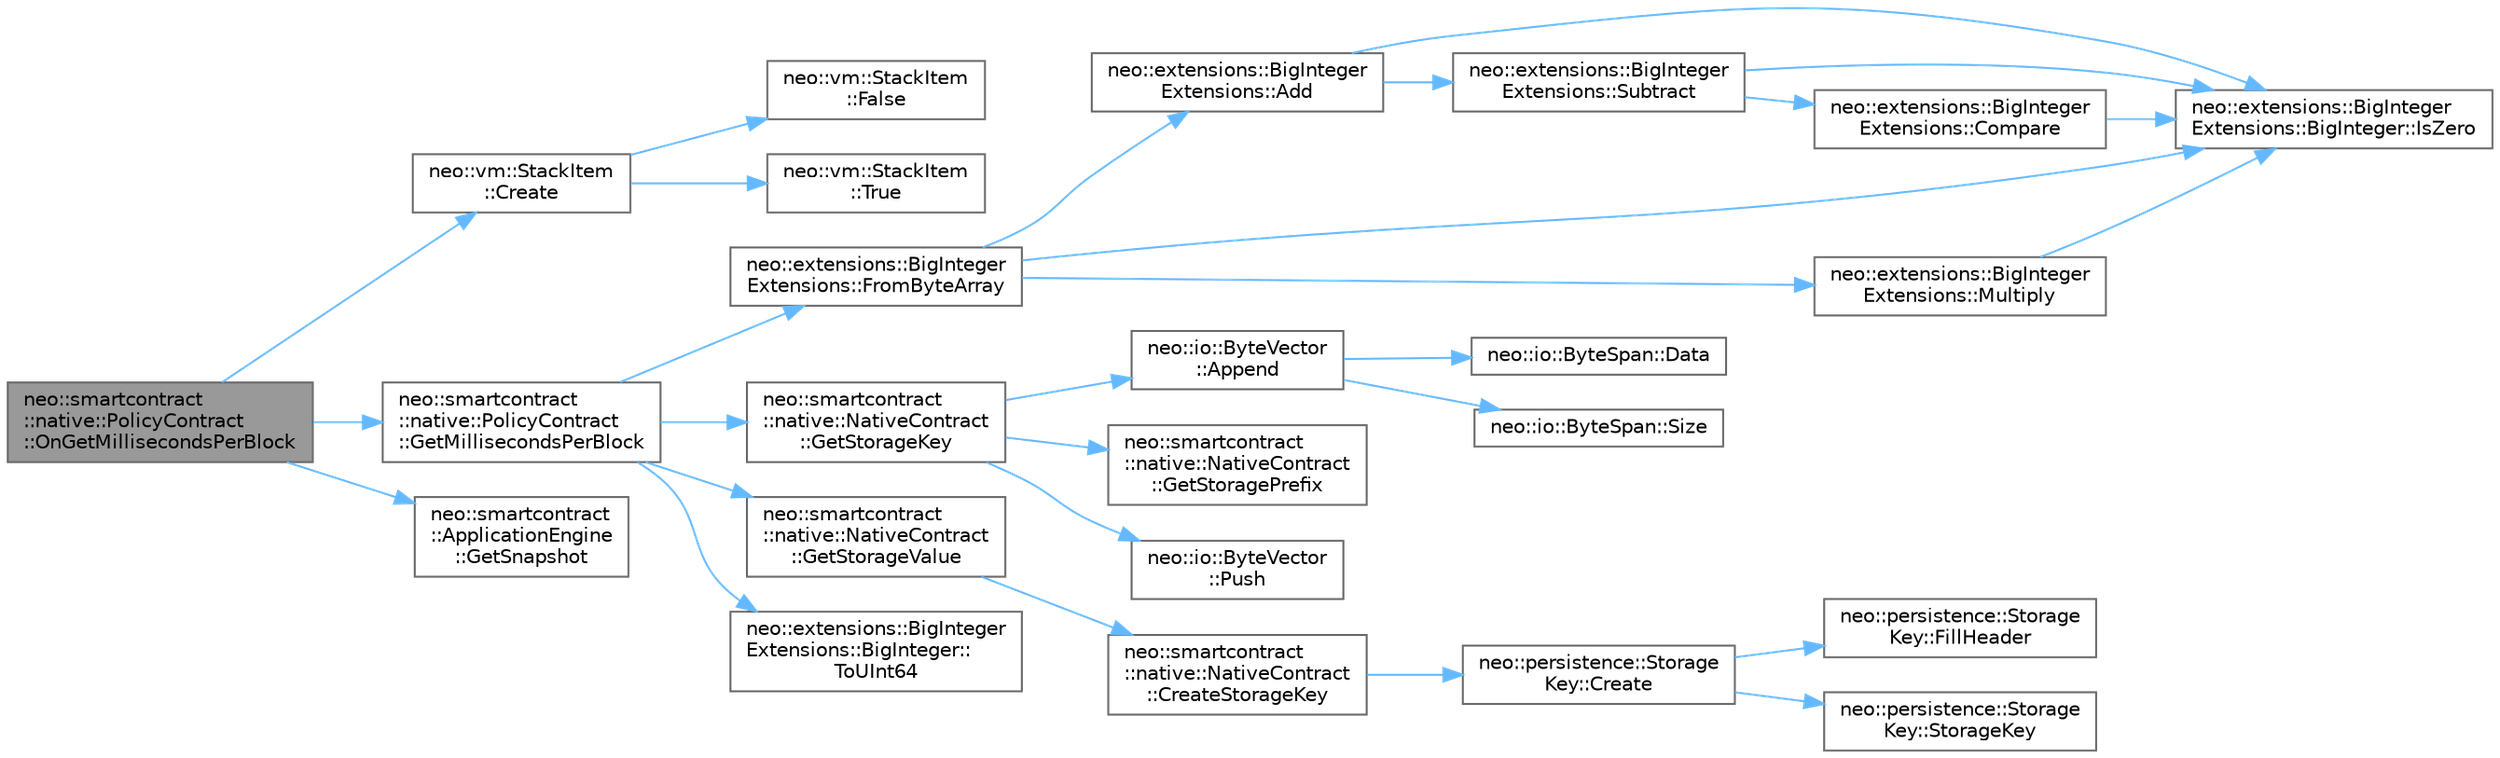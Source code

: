 digraph "neo::smartcontract::native::PolicyContract::OnGetMillisecondsPerBlock"
{
 // LATEX_PDF_SIZE
  bgcolor="transparent";
  edge [fontname=Helvetica,fontsize=10,labelfontname=Helvetica,labelfontsize=10];
  node [fontname=Helvetica,fontsize=10,shape=box,height=0.2,width=0.4];
  rankdir="LR";
  Node1 [id="Node000001",label="neo::smartcontract\l::native::PolicyContract\l::OnGetMillisecondsPerBlock",height=0.2,width=0.4,color="gray40", fillcolor="grey60", style="filled", fontcolor="black",tooltip="Handles the getMillisecondsPerBlock method."];
  Node1 -> Node2 [id="edge28_Node000001_Node000002",color="steelblue1",style="solid",tooltip=" "];
  Node2 [id="Node000002",label="neo::vm::StackItem\l::Create",height=0.2,width=0.4,color="grey40", fillcolor="white", style="filled",URL="$classneo_1_1vm_1_1_stack_item.html#a1d67a8c02d58d56410378b997c2e7855",tooltip="Creates a primitive stack item."];
  Node2 -> Node3 [id="edge29_Node000002_Node000003",color="steelblue1",style="solid",tooltip=" "];
  Node3 [id="Node000003",label="neo::vm::StackItem\l::False",height=0.2,width=0.4,color="grey40", fillcolor="white", style="filled",URL="$classneo_1_1vm_1_1_stack_item.html#a759c1a70f6481936eb089083a5fa2d4e",tooltip="Gets the false stack item."];
  Node2 -> Node4 [id="edge30_Node000002_Node000004",color="steelblue1",style="solid",tooltip=" "];
  Node4 [id="Node000004",label="neo::vm::StackItem\l::True",height=0.2,width=0.4,color="grey40", fillcolor="white", style="filled",URL="$classneo_1_1vm_1_1_stack_item.html#ac5c88a02b66663d80e61942bb425391c",tooltip="Gets the true stack item."];
  Node1 -> Node5 [id="edge31_Node000001_Node000005",color="steelblue1",style="solid",tooltip=" "];
  Node5 [id="Node000005",label="neo::smartcontract\l::native::PolicyContract\l::GetMillisecondsPerBlock",height=0.2,width=0.4,color="grey40", fillcolor="white", style="filled",URL="$classneo_1_1smartcontract_1_1native_1_1_policy_contract.html#ae5a3067238b25a43ec0f99915585de88",tooltip="Gets the milliseconds per block."];
  Node5 -> Node6 [id="edge32_Node000005_Node000006",color="steelblue1",style="solid",tooltip=" "];
  Node6 [id="Node000006",label="neo::extensions::BigInteger\lExtensions::FromByteArray",height=0.2,width=0.4,color="grey40", fillcolor="white", style="filled",URL="$classneo_1_1extensions_1_1_big_integer_extensions.html#aa71d664741dd7572f71eb47d044c5d5a",tooltip="Create BigInteger from byte array."];
  Node6 -> Node7 [id="edge33_Node000006_Node000007",color="steelblue1",style="solid",tooltip=" "];
  Node7 [id="Node000007",label="neo::extensions::BigInteger\lExtensions::Add",height=0.2,width=0.4,color="grey40", fillcolor="white", style="filled",URL="$classneo_1_1extensions_1_1_big_integer_extensions.html#a43bb1d4c21295fce34a108540f56b805",tooltip="Add two BigIntegers."];
  Node7 -> Node8 [id="edge34_Node000007_Node000008",color="steelblue1",style="solid",tooltip=" "];
  Node8 [id="Node000008",label="neo::extensions::BigInteger\lExtensions::BigInteger::IsZero",height=0.2,width=0.4,color="grey40", fillcolor="white", style="filled",URL="$structneo_1_1extensions_1_1_big_integer_extensions_1_1_big_integer.html#a5678a4138aa2b7d1395ecf1091be4334",tooltip=" "];
  Node7 -> Node9 [id="edge35_Node000007_Node000009",color="steelblue1",style="solid",tooltip=" "];
  Node9 [id="Node000009",label="neo::extensions::BigInteger\lExtensions::Subtract",height=0.2,width=0.4,color="grey40", fillcolor="white", style="filled",URL="$classneo_1_1extensions_1_1_big_integer_extensions.html#a9bb4f8270323224c45e9d77d6af3d4b4",tooltip="Subtract two BigIntegers."];
  Node9 -> Node10 [id="edge36_Node000009_Node000010",color="steelblue1",style="solid",tooltip=" "];
  Node10 [id="Node000010",label="neo::extensions::BigInteger\lExtensions::Compare",height=0.2,width=0.4,color="grey40", fillcolor="white", style="filled",URL="$classneo_1_1extensions_1_1_big_integer_extensions.html#ad0d4a34aaab8b612a96a95820908c2cd",tooltip="Compare two BigIntegers."];
  Node10 -> Node8 [id="edge37_Node000010_Node000008",color="steelblue1",style="solid",tooltip=" "];
  Node9 -> Node8 [id="edge38_Node000009_Node000008",color="steelblue1",style="solid",tooltip=" "];
  Node6 -> Node8 [id="edge39_Node000006_Node000008",color="steelblue1",style="solid",tooltip=" "];
  Node6 -> Node11 [id="edge40_Node000006_Node000011",color="steelblue1",style="solid",tooltip=" "];
  Node11 [id="Node000011",label="neo::extensions::BigInteger\lExtensions::Multiply",height=0.2,width=0.4,color="grey40", fillcolor="white", style="filled",URL="$classneo_1_1extensions_1_1_big_integer_extensions.html#ac6627f6c998190f7a2c372f8e4e54efb",tooltip="Multiply two BigIntegers."];
  Node11 -> Node8 [id="edge41_Node000011_Node000008",color="steelblue1",style="solid",tooltip=" "];
  Node5 -> Node12 [id="edge42_Node000005_Node000012",color="steelblue1",style="solid",tooltip=" "];
  Node12 [id="Node000012",label="neo::smartcontract\l::native::NativeContract\l::GetStorageKey",height=0.2,width=0.4,color="grey40", fillcolor="white", style="filled",URL="$classneo_1_1smartcontract_1_1native_1_1_native_contract.html#aaa080efcc4d7deced7aded7bb968cd9c",tooltip="Gets the storage key."];
  Node12 -> Node13 [id="edge43_Node000012_Node000013",color="steelblue1",style="solid",tooltip=" "];
  Node13 [id="Node000013",label="neo::io::ByteVector\l::Append",height=0.2,width=0.4,color="grey40", fillcolor="white", style="filled",URL="$classneo_1_1io_1_1_byte_vector.html#a08fe2080218bc11daedc416387e6f37e",tooltip="Appends data to the ByteVector."];
  Node13 -> Node14 [id="edge44_Node000013_Node000014",color="steelblue1",style="solid",tooltip=" "];
  Node14 [id="Node000014",label="neo::io::ByteSpan::Data",height=0.2,width=0.4,color="grey40", fillcolor="white", style="filled",URL="$classneo_1_1io_1_1_byte_span.html#a0285a19eb5cd212ecd1079e0bc5e494c",tooltip="Gets a pointer to the data."];
  Node13 -> Node15 [id="edge45_Node000013_Node000015",color="steelblue1",style="solid",tooltip=" "];
  Node15 [id="Node000015",label="neo::io::ByteSpan::Size",height=0.2,width=0.4,color="grey40", fillcolor="white", style="filled",URL="$classneo_1_1io_1_1_byte_span.html#a4a869430800a37dcbeefac6f36468fcb",tooltip="Gets the size of the ByteSpan."];
  Node12 -> Node16 [id="edge46_Node000012_Node000016",color="steelblue1",style="solid",tooltip=" "];
  Node16 [id="Node000016",label="neo::smartcontract\l::native::NativeContract\l::GetStoragePrefix",height=0.2,width=0.4,color="grey40", fillcolor="white", style="filled",URL="$classneo_1_1smartcontract_1_1native_1_1_native_contract.html#a6d9998fc6c7dbedcc447f403fddb6d08",tooltip="Gets the storage prefix."];
  Node12 -> Node17 [id="edge47_Node000012_Node000017",color="steelblue1",style="solid",tooltip=" "];
  Node17 [id="Node000017",label="neo::io::ByteVector\l::Push",height=0.2,width=0.4,color="grey40", fillcolor="white", style="filled",URL="$classneo_1_1io_1_1_byte_vector.html#a57eb840afcbc9cd7b784081f9f546dab",tooltip="Pushes a byte to the end of the ByteVector."];
  Node5 -> Node18 [id="edge48_Node000005_Node000018",color="steelblue1",style="solid",tooltip=" "];
  Node18 [id="Node000018",label="neo::smartcontract\l::native::NativeContract\l::GetStorageValue",height=0.2,width=0.4,color="grey40", fillcolor="white", style="filled",URL="$classneo_1_1smartcontract_1_1native_1_1_native_contract.html#aa8eed221a7bf2bce103f7e1fef187e6c",tooltip="Gets the storage value."];
  Node18 -> Node19 [id="edge49_Node000018_Node000019",color="steelblue1",style="solid",tooltip=" "];
  Node19 [id="Node000019",label="neo::smartcontract\l::native::NativeContract\l::CreateStorageKey",height=0.2,width=0.4,color="grey40", fillcolor="white", style="filled",URL="$classneo_1_1smartcontract_1_1native_1_1_native_contract.html#a5a9ec24cc4c1584fb00fdf32f614dbd8",tooltip="Creates a storage key with the specified prefix."];
  Node19 -> Node20 [id="edge50_Node000019_Node000020",color="steelblue1",style="solid",tooltip=" "];
  Node20 [id="Node000020",label="neo::persistence::Storage\lKey::Create",height=0.2,width=0.4,color="grey40", fillcolor="white", style="filled",URL="$classneo_1_1persistence_1_1_storage_key.html#ae7001770e96642cfdb2f878c6264bf51",tooltip="Creates a storage key with contract ID and prefix."];
  Node20 -> Node21 [id="edge51_Node000020_Node000021",color="steelblue1",style="solid",tooltip=" "];
  Node21 [id="Node000021",label="neo::persistence::Storage\lKey::FillHeader",height=0.2,width=0.4,color="grey40", fillcolor="white", style="filled",URL="$classneo_1_1persistence_1_1_storage_key.html#a4a6ee8a47d7cfb0b3802d3697ddf571f",tooltip="Fills the header (contract ID + prefix) into a span."];
  Node20 -> Node22 [id="edge52_Node000020_Node000022",color="steelblue1",style="solid",tooltip=" "];
  Node22 [id="Node000022",label="neo::persistence::Storage\lKey::StorageKey",height=0.2,width=0.4,color="grey40", fillcolor="white", style="filled",URL="$classneo_1_1persistence_1_1_storage_key.html#a26e71bde9629f81837c84d69d83fd75a",tooltip="Constructs an empty StorageKey."];
  Node5 -> Node23 [id="edge53_Node000005_Node000023",color="steelblue1",style="solid",tooltip=" "];
  Node23 [id="Node000023",label="neo::extensions::BigInteger\lExtensions::BigInteger::\lToUInt64",height=0.2,width=0.4,color="grey40", fillcolor="white", style="filled",URL="$structneo_1_1extensions_1_1_big_integer_extensions_1_1_big_integer.html#a415310e14004bd1dd50508ed13ddaeae",tooltip=" "];
  Node1 -> Node24 [id="edge54_Node000001_Node000024",color="steelblue1",style="solid",tooltip=" "];
  Node24 [id="Node000024",label="neo::smartcontract\l::ApplicationEngine\l::GetSnapshot",height=0.2,width=0.4,color="grey40", fillcolor="white", style="filled",URL="$classneo_1_1smartcontract_1_1_application_engine.html#a4b11ba8a68aa0ac32ba0263c293ff1e4",tooltip="Gets the snapshot."];
}
